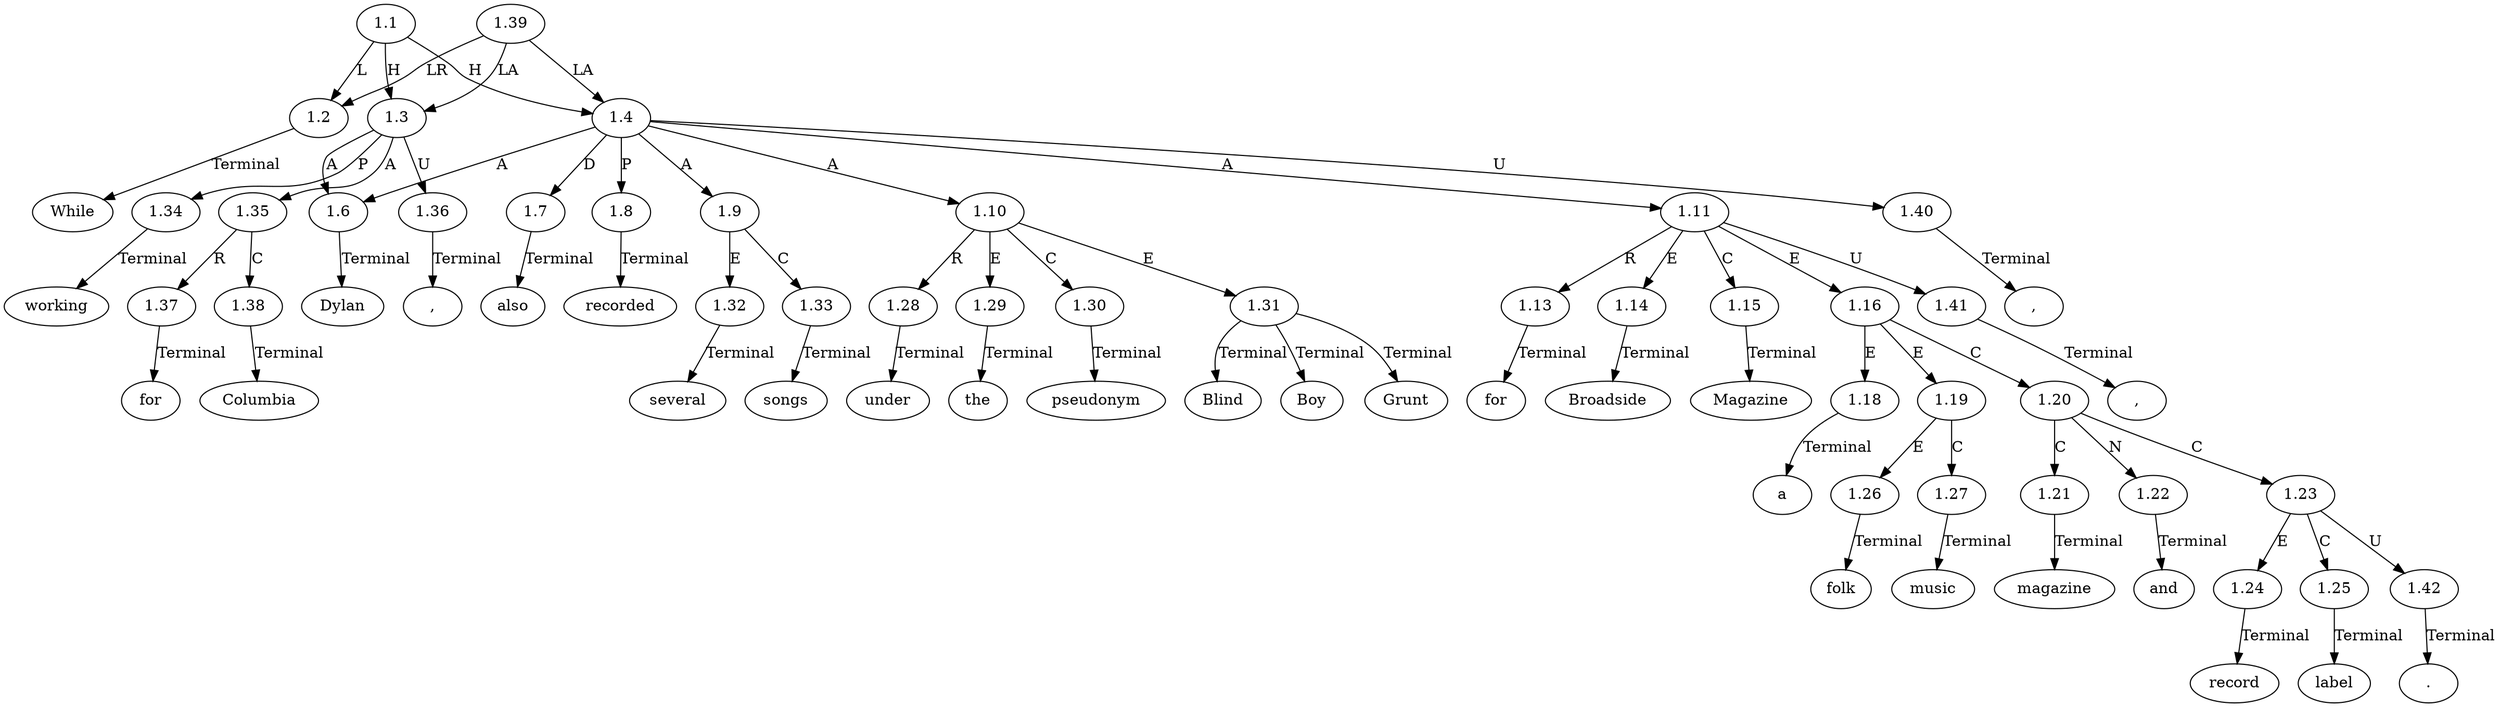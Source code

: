 // Graph
digraph {
	0.1 [label=While ordering=out]
	0.10 [label=songs ordering=out]
	0.11 [label=under ordering=out]
	0.12 [label=the ordering=out]
	0.13 [label=pseudonym ordering=out]
	0.14 [label=Blind ordering=out]
	0.15 [label=Boy ordering=out]
	0.16 [label=Grunt ordering=out]
	0.17 [label="," ordering=out]
	0.18 [label=for ordering=out]
	0.19 [label=Broadside ordering=out]
	0.2 [label=working ordering=out]
	0.20 [label=Magazine ordering=out]
	0.21 [label="," ordering=out]
	0.22 [label=a ordering=out]
	0.23 [label=folk ordering=out]
	0.24 [label=music ordering=out]
	0.25 [label=magazine ordering=out]
	0.26 [label=and ordering=out]
	0.27 [label=record ordering=out]
	0.28 [label=label ordering=out]
	0.29 [label="." ordering=out]
	0.3 [label=for ordering=out]
	0.4 [label=Columbia ordering=out]
	0.5 [label="," ordering=out]
	0.6 [label=Dylan ordering=out]
	0.7 [label=also ordering=out]
	0.8 [label=recorded ordering=out]
	0.9 [label=several ordering=out]
	1.1 [label=1.1 ordering=out]
	1.2 [label=1.2 ordering=out]
	1.3 [label=1.3 ordering=out]
	1.4 [label=1.4 ordering=out]
	1.6 [label=1.6 ordering=out]
	1.7 [label=1.7 ordering=out]
	1.8 [label=1.8 ordering=out]
	1.9 [label=1.9 ordering=out]
	1.10 [label=1.10 ordering=out]
	1.11 [label=1.11 ordering=out]
	1.13 [label=1.13 ordering=out]
	1.14 [label=1.14 ordering=out]
	1.15 [label=1.15 ordering=out]
	1.16 [label=1.16 ordering=out]
	1.18 [label=1.18 ordering=out]
	1.19 [label=1.19 ordering=out]
	1.20 [label=1.20 ordering=out]
	1.21 [label=1.21 ordering=out]
	1.22 [label=1.22 ordering=out]
	1.23 [label=1.23 ordering=out]
	1.24 [label=1.24 ordering=out]
	1.25 [label=1.25 ordering=out]
	1.26 [label=1.26 ordering=out]
	1.27 [label=1.27 ordering=out]
	1.28 [label=1.28 ordering=out]
	1.29 [label=1.29 ordering=out]
	1.30 [label=1.30 ordering=out]
	1.31 [label=1.31 ordering=out]
	1.32 [label=1.32 ordering=out]
	1.33 [label=1.33 ordering=out]
	1.34 [label=1.34 ordering=out]
	1.35 [label=1.35 ordering=out]
	1.36 [label=1.36 ordering=out]
	1.37 [label=1.37 ordering=out]
	1.38 [label=1.38 ordering=out]
	1.39 [label=1.39 ordering=out]
	1.40 [label=1.40 ordering=out]
	1.41 [label=1.41 ordering=out]
	1.42 [label=1.42 ordering=out]
	1.1 -> 1.2 [label=L ordering=out]
	1.1 -> 1.3 [label=H ordering=out]
	1.1 -> 1.4 [label=H ordering=out]
	1.2 -> 0.1 [label=Terminal ordering=out]
	1.3 -> 1.6 [label=A ordering=out]
	1.3 -> 1.34 [label=P ordering=out]
	1.3 -> 1.35 [label=A ordering=out]
	1.3 -> 1.36 [label=U ordering=out]
	1.4 -> 1.6 [label=A ordering=out]
	1.4 -> 1.7 [label=D ordering=out]
	1.4 -> 1.8 [label=P ordering=out]
	1.4 -> 1.9 [label=A ordering=out]
	1.4 -> 1.10 [label=A ordering=out]
	1.4 -> 1.11 [label=A ordering=out]
	1.4 -> 1.40 [label=U ordering=out]
	1.6 -> 0.6 [label=Terminal ordering=out]
	1.7 -> 0.7 [label=Terminal ordering=out]
	1.8 -> 0.8 [label=Terminal ordering=out]
	1.9 -> 1.32 [label=E ordering=out]
	1.9 -> 1.33 [label=C ordering=out]
	1.10 -> 1.28 [label=R ordering=out]
	1.10 -> 1.29 [label=E ordering=out]
	1.10 -> 1.30 [label=C ordering=out]
	1.10 -> 1.31 [label=E ordering=out]
	1.11 -> 1.13 [label=R ordering=out]
	1.11 -> 1.14 [label=E ordering=out]
	1.11 -> 1.15 [label=C ordering=out]
	1.11 -> 1.16 [label=E ordering=out]
	1.11 -> 1.41 [label=U ordering=out]
	1.13 -> 0.18 [label=Terminal ordering=out]
	1.14 -> 0.19 [label=Terminal ordering=out]
	1.15 -> 0.20 [label=Terminal ordering=out]
	1.16 -> 1.18 [label=E ordering=out]
	1.16 -> 1.19 [label=E ordering=out]
	1.16 -> 1.20 [label=C ordering=out]
	1.18 -> 0.22 [label=Terminal ordering=out]
	1.19 -> 1.26 [label=E ordering=out]
	1.19 -> 1.27 [label=C ordering=out]
	1.20 -> 1.21 [label=C ordering=out]
	1.20 -> 1.22 [label=N ordering=out]
	1.20 -> 1.23 [label=C ordering=out]
	1.21 -> 0.25 [label=Terminal ordering=out]
	1.22 -> 0.26 [label=Terminal ordering=out]
	1.23 -> 1.24 [label=E ordering=out]
	1.23 -> 1.25 [label=C ordering=out]
	1.23 -> 1.42 [label=U ordering=out]
	1.24 -> 0.27 [label=Terminal ordering=out]
	1.25 -> 0.28 [label=Terminal ordering=out]
	1.26 -> 0.23 [label=Terminal ordering=out]
	1.27 -> 0.24 [label=Terminal ordering=out]
	1.28 -> 0.11 [label=Terminal ordering=out]
	1.29 -> 0.12 [label=Terminal ordering=out]
	1.30 -> 0.13 [label=Terminal ordering=out]
	1.31 -> 0.14 [label=Terminal ordering=out]
	1.31 -> 0.15 [label=Terminal ordering=out]
	1.31 -> 0.16 [label=Terminal ordering=out]
	1.32 -> 0.9 [label=Terminal ordering=out]
	1.33 -> 0.10 [label=Terminal ordering=out]
	1.34 -> 0.2 [label=Terminal ordering=out]
	1.35 -> 1.37 [label=R ordering=out]
	1.35 -> 1.38 [label=C ordering=out]
	1.36 -> 0.5 [label=Terminal ordering=out]
	1.37 -> 0.3 [label=Terminal ordering=out]
	1.38 -> 0.4 [label=Terminal ordering=out]
	1.39 -> 1.2 [label=LR ordering=out]
	1.39 -> 1.3 [label=LA ordering=out]
	1.39 -> 1.4 [label=LA ordering=out]
	1.40 -> 0.17 [label=Terminal ordering=out]
	1.41 -> 0.21 [label=Terminal ordering=out]
	1.42 -> 0.29 [label=Terminal ordering=out]
}
